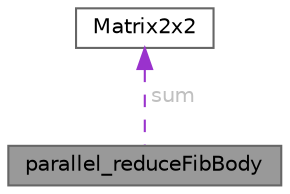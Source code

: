 digraph "parallel_reduceFibBody"
{
 // LATEX_PDF_SIZE
  bgcolor="transparent";
  edge [fontname=Helvetica,fontsize=10,labelfontname=Helvetica,labelfontsize=10];
  node [fontname=Helvetica,fontsize=10,shape=box,height=0.2,width=0.4];
  Node1 [id="Node000001",label="parallel_reduceFibBody",height=0.2,width=0.4,color="gray40", fillcolor="grey60", style="filled", fontcolor="black",tooltip="Functor for parallel_reduce"];
  Node2 -> Node1 [id="edge1_Node000001_Node000002",dir="back",color="darkorchid3",style="dashed",tooltip=" ",label=" sum",fontcolor="grey" ];
  Node2 [id="Node000002",label="Matrix2x2",height=0.2,width=0.4,color="gray40", fillcolor="white", style="filled",URL="$struct_matrix2x2.html",tooltip="Matrix 2x2 class"];
}

